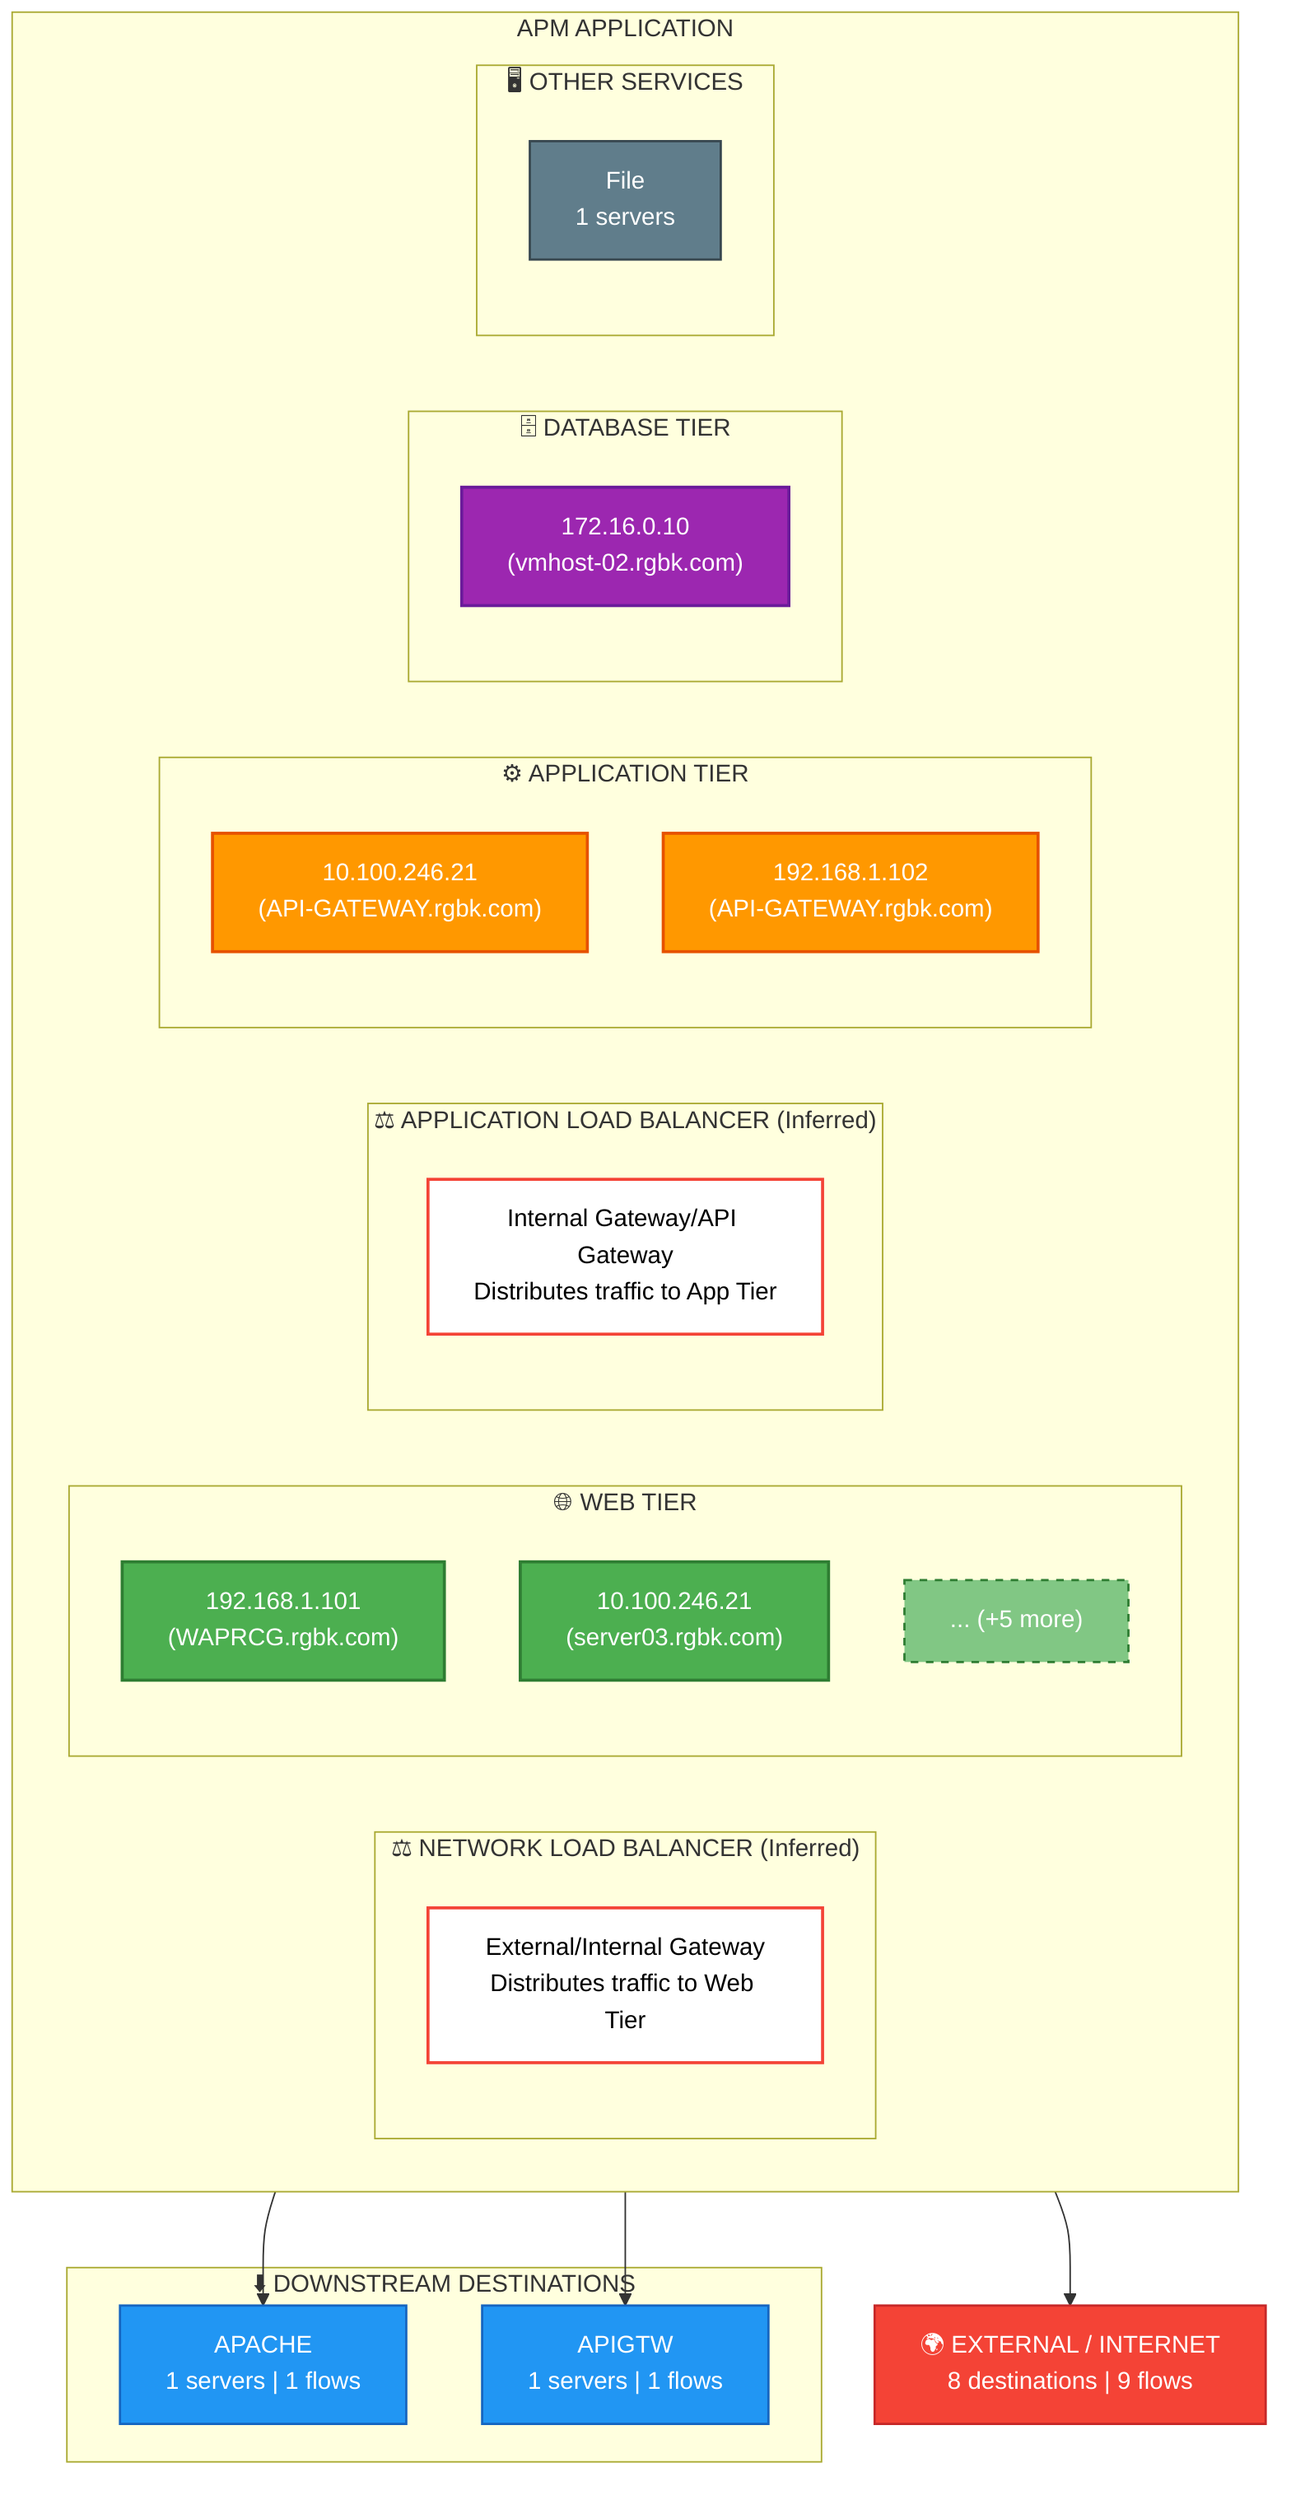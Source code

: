 graph TD
    %% APM Architecture Diagram (Vertical Layout)

    subgraph CENTER["APM APPLICATION"]
        subgraph NLB["⚖️ NETWORK LOAD BALANCER (Inferred)"]
            NLB_NODE["External/Internal Gateway<br/>Distributes traffic to Web Tier"]:::loadbalancer
        end
        subgraph WEB["🌐 WEB TIER"]
            W0["192.168.1.101<br/>(WAPRCG.rgbk.com)"]:::web
            W1["10.100.246.21<br/>(server03.rgbk.com)"]:::web
            WMORE["... (+5 more)"]:::webmore
            click WMORE showWebServers
        end
        subgraph ALB["⚖️ APPLICATION LOAD BALANCER (Inferred)"]
            ALB_NODE["Internal Gateway/API Gateway<br/>Distributes traffic to App Tier"]:::loadbalancer
        end
        subgraph APP["⚙️ APPLICATION TIER"]
            A0["10.100.246.21<br/>(API-GATEWAY.rgbk.com)"]:::app
            A1["192.168.1.102<br/>(API-GATEWAY.rgbk.com)"]:::app
        end
        subgraph DB["🗄️ DATABASE TIER"]
            D0["172.16.0.10<br/>(vmhost-02.rgbk.com)"]:::database
        end
        subgraph OTHER["🖥️ OTHER SERVICES"]
            OTH_File["File<br/>1 servers"]:::other
        end
    end

    subgraph DOWNSTREAM["⬇️ DOWNSTREAM DESTINATIONS"]
        DOWN0["APACHE<br/>1 servers | 1 flows"]:::downstream
        DOWN1["APIGTW<br/>1 servers | 1 flows"]:::downstream
    end

    EXTERNAL["🌍 EXTERNAL / INTERNET<br/>8 destinations | 9 flows"]:::external

    CENTER --> DOWN0
    CENTER --> DOWN1
    CENTER --> EXTERNAL

    %% Styles (thinner strokes for professional appearance)
    classDef upstream fill:#E3F2FD,stroke:#1976D2,stroke-width:1.5px,color:#000
    classDef web fill:#4CAF50,stroke:#2E7D32,stroke-width:2px,color:#fff
    classDef webmore fill:#81C784,stroke:#2E7D32,stroke-width:1.5px,stroke-dasharray:5,color:#fff
    classDef app fill:#FF9800,stroke:#E65100,stroke-width:2px,color:#fff
    classDef appmore fill:#FFB74D,stroke:#E65100,stroke-width:1.5px,stroke-dasharray:5,color:#fff
    classDef database fill:#9C27B0,stroke:#6A1B9A,stroke-width:2px,color:#fff
    classDef dbmore fill:#BA68C8,stroke:#6A1B9A,stroke-width:1.5px,stroke-dasharray:5,color:#fff
    classDef loadbalancer fill:#FFF,stroke:#F44336,stroke-width:2px,color:#000
    classDef other fill:#607D8B,stroke:#37474F,stroke-width:1.5px,color:#fff
    classDef downstream fill:#2196F3,stroke:#1565C0,stroke-width:1.5px,color:#fff
    classDef external fill:#F44336,stroke:#C62828,stroke-width:1.5px,color:#fff